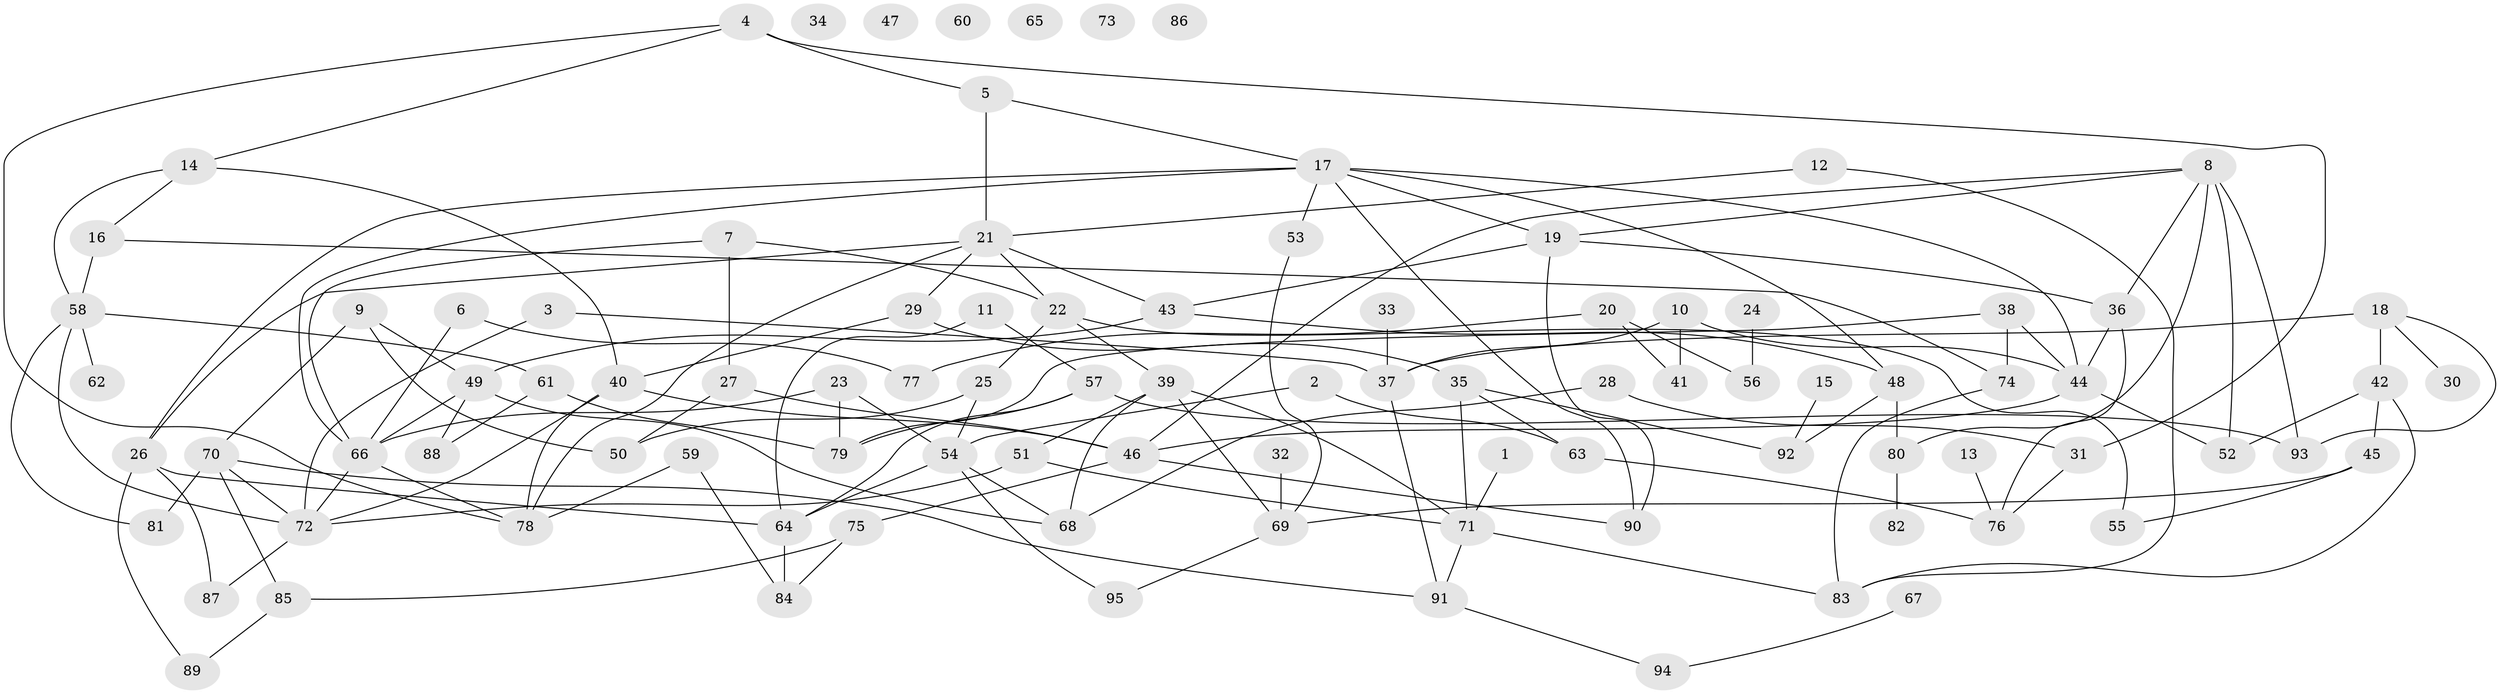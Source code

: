// coarse degree distribution, {4: 0.17857142857142858, 1: 0.07142857142857142, 0: 0.21428571428571427, 6: 0.17857142857142858, 2: 0.10714285714285714, 3: 0.10714285714285714, 10: 0.03571428571428571, 7: 0.07142857142857142, 9: 0.03571428571428571}
// Generated by graph-tools (version 1.1) at 2025/43/03/04/25 21:43:24]
// undirected, 95 vertices, 150 edges
graph export_dot {
graph [start="1"]
  node [color=gray90,style=filled];
  1;
  2;
  3;
  4;
  5;
  6;
  7;
  8;
  9;
  10;
  11;
  12;
  13;
  14;
  15;
  16;
  17;
  18;
  19;
  20;
  21;
  22;
  23;
  24;
  25;
  26;
  27;
  28;
  29;
  30;
  31;
  32;
  33;
  34;
  35;
  36;
  37;
  38;
  39;
  40;
  41;
  42;
  43;
  44;
  45;
  46;
  47;
  48;
  49;
  50;
  51;
  52;
  53;
  54;
  55;
  56;
  57;
  58;
  59;
  60;
  61;
  62;
  63;
  64;
  65;
  66;
  67;
  68;
  69;
  70;
  71;
  72;
  73;
  74;
  75;
  76;
  77;
  78;
  79;
  80;
  81;
  82;
  83;
  84;
  85;
  86;
  87;
  88;
  89;
  90;
  91;
  92;
  93;
  94;
  95;
  1 -- 71;
  2 -- 54;
  2 -- 63;
  3 -- 37;
  3 -- 72;
  4 -- 5;
  4 -- 14;
  4 -- 31;
  4 -- 78;
  5 -- 17;
  5 -- 21;
  6 -- 66;
  6 -- 77;
  7 -- 22;
  7 -- 27;
  7 -- 66;
  8 -- 19;
  8 -- 36;
  8 -- 46;
  8 -- 52;
  8 -- 80;
  8 -- 93;
  9 -- 49;
  9 -- 50;
  9 -- 70;
  10 -- 37;
  10 -- 41;
  10 -- 44;
  11 -- 57;
  11 -- 64;
  12 -- 21;
  12 -- 83;
  13 -- 76;
  14 -- 16;
  14 -- 40;
  14 -- 58;
  15 -- 92;
  16 -- 58;
  16 -- 74;
  17 -- 19;
  17 -- 26;
  17 -- 44;
  17 -- 48;
  17 -- 53;
  17 -- 66;
  17 -- 90;
  18 -- 30;
  18 -- 37;
  18 -- 42;
  18 -- 93;
  19 -- 36;
  19 -- 43;
  19 -- 90;
  20 -- 41;
  20 -- 56;
  20 -- 77;
  21 -- 22;
  21 -- 26;
  21 -- 29;
  21 -- 43;
  21 -- 78;
  22 -- 25;
  22 -- 39;
  22 -- 55;
  23 -- 54;
  23 -- 66;
  23 -- 79;
  24 -- 56;
  25 -- 50;
  25 -- 54;
  26 -- 64;
  26 -- 87;
  26 -- 89;
  27 -- 46;
  27 -- 50;
  28 -- 31;
  28 -- 68;
  29 -- 35;
  29 -- 40;
  31 -- 76;
  32 -- 69;
  33 -- 37;
  35 -- 63;
  35 -- 71;
  35 -- 92;
  36 -- 44;
  36 -- 76;
  37 -- 91;
  38 -- 44;
  38 -- 74;
  38 -- 79;
  39 -- 51;
  39 -- 68;
  39 -- 69;
  39 -- 71;
  40 -- 46;
  40 -- 72;
  40 -- 78;
  42 -- 45;
  42 -- 52;
  42 -- 83;
  43 -- 48;
  43 -- 49;
  44 -- 46;
  44 -- 52;
  45 -- 55;
  45 -- 69;
  46 -- 75;
  46 -- 90;
  48 -- 80;
  48 -- 92;
  49 -- 66;
  49 -- 68;
  49 -- 88;
  51 -- 71;
  51 -- 72;
  53 -- 69;
  54 -- 64;
  54 -- 68;
  54 -- 95;
  57 -- 64;
  57 -- 79;
  57 -- 93;
  58 -- 61;
  58 -- 62;
  58 -- 72;
  58 -- 81;
  59 -- 78;
  59 -- 84;
  61 -- 79;
  61 -- 88;
  63 -- 76;
  64 -- 84;
  66 -- 72;
  66 -- 78;
  67 -- 94;
  69 -- 95;
  70 -- 72;
  70 -- 81;
  70 -- 85;
  70 -- 91;
  71 -- 83;
  71 -- 91;
  72 -- 87;
  74 -- 83;
  75 -- 84;
  75 -- 85;
  80 -- 82;
  85 -- 89;
  91 -- 94;
}
